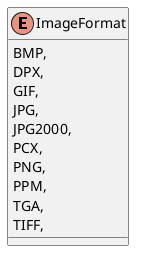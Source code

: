 @startuml
enum ImageFormat {
    BMP,
    DPX,
    GIF,
    JPG,
    JPG2000,
    PCX,
    PNG,
    PPM,
    TGA,
    TIFF,
}
@enduml
